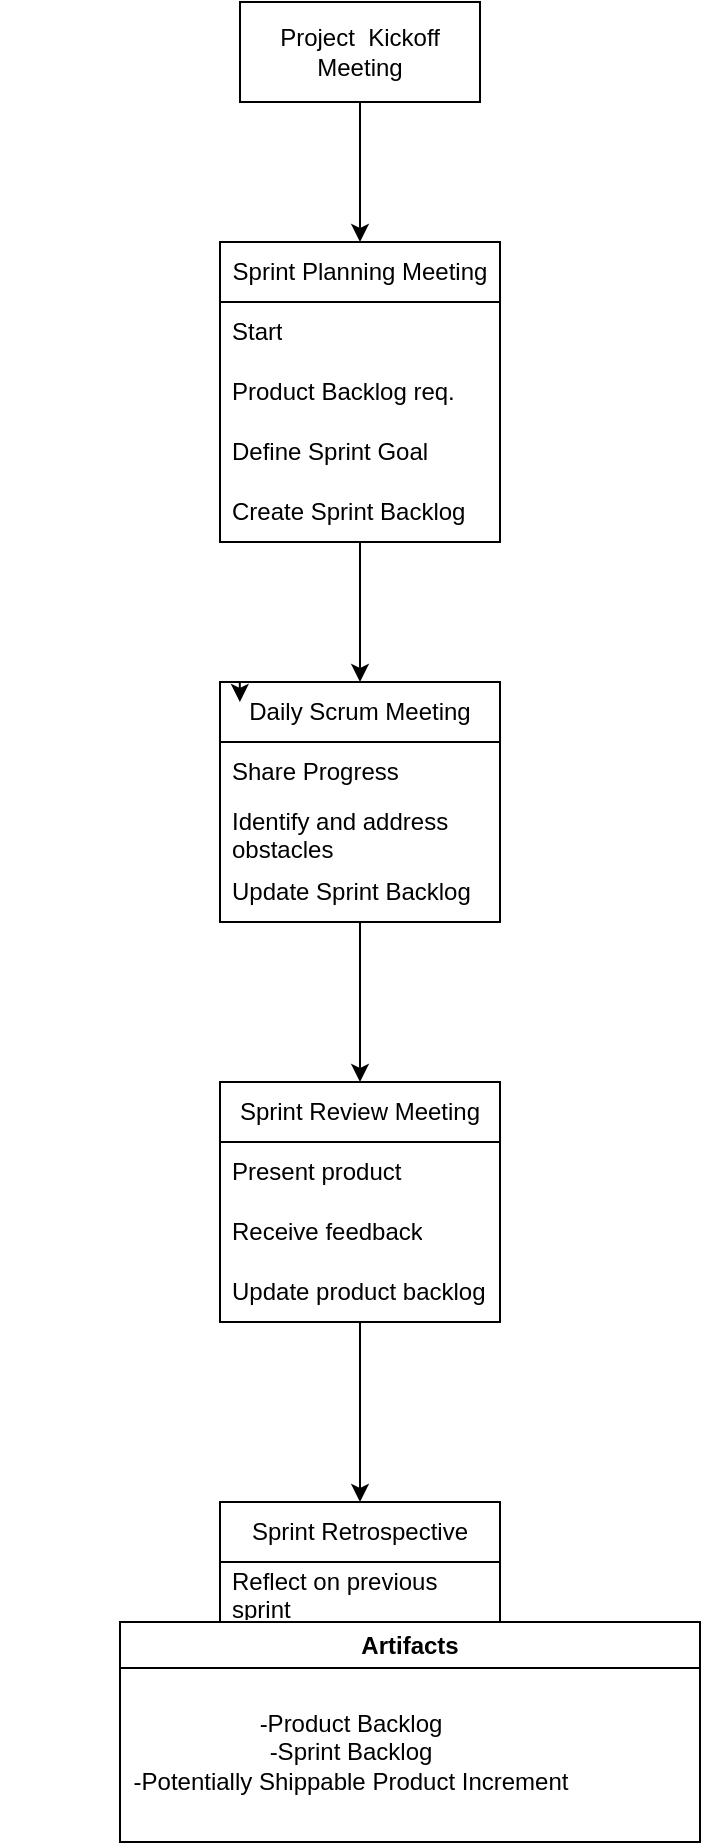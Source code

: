<mxfile version="22.1.7" type="github">
  <diagram name="Page-1" id="MhAsgq_ErUVMIStynTs7">
    <mxGraphModel dx="2538" dy="1558" grid="1" gridSize="10" guides="1" tooltips="1" connect="1" arrows="1" fold="1" page="1" pageScale="1" pageWidth="850" pageHeight="1100" math="0" shadow="0">
      <root>
        <mxCell id="0" />
        <mxCell id="1" parent="0" />
        <mxCell id="whKIB__n_q5SJGv_XpIv-2" style="edgeStyle=orthogonalEdgeStyle;rounded=0;orthogonalLoop=1;jettySize=auto;html=1;" parent="1" source="whKIB__n_q5SJGv_XpIv-1" edge="1">
          <mxGeometry relative="1" as="geometry">
            <mxPoint x="410" y="170" as="targetPoint" />
          </mxGeometry>
        </mxCell>
        <mxCell id="whKIB__n_q5SJGv_XpIv-1" value="Project &amp;nbsp;Kickoff Meeting" style="rounded=0;whiteSpace=wrap;html=1;" parent="1" vertex="1">
          <mxGeometry x="350" y="50" width="120" height="50" as="geometry" />
        </mxCell>
        <mxCell id="whKIB__n_q5SJGv_XpIv-9" style="edgeStyle=orthogonalEdgeStyle;rounded=0;orthogonalLoop=1;jettySize=auto;html=1;" parent="1" source="whKIB__n_q5SJGv_XpIv-4" edge="1">
          <mxGeometry relative="1" as="geometry">
            <mxPoint x="410" y="390" as="targetPoint" />
          </mxGeometry>
        </mxCell>
        <mxCell id="whKIB__n_q5SJGv_XpIv-4" value="Sprint Planning Meeting" style="swimlane;fontStyle=0;childLayout=stackLayout;horizontal=1;startSize=30;horizontalStack=0;resizeParent=1;resizeParentMax=0;resizeLast=0;collapsible=1;marginBottom=0;whiteSpace=wrap;html=1;" parent="1" vertex="1">
          <mxGeometry x="340" y="170" width="140" height="150" as="geometry" />
        </mxCell>
        <mxCell id="whKIB__n_q5SJGv_XpIv-5" value="Start" style="text;strokeColor=none;fillColor=none;align=left;verticalAlign=middle;spacingLeft=4;spacingRight=4;overflow=hidden;points=[[0,0.5],[1,0.5]];portConstraint=eastwest;rotatable=0;whiteSpace=wrap;html=1;" parent="whKIB__n_q5SJGv_XpIv-4" vertex="1">
          <mxGeometry y="30" width="140" height="30" as="geometry" />
        </mxCell>
        <mxCell id="whKIB__n_q5SJGv_XpIv-6" value="Product Backlog req." style="text;strokeColor=none;fillColor=none;align=left;verticalAlign=middle;spacingLeft=4;spacingRight=4;overflow=hidden;points=[[0,0.5],[1,0.5]];portConstraint=eastwest;rotatable=0;whiteSpace=wrap;html=1;" parent="whKIB__n_q5SJGv_XpIv-4" vertex="1">
          <mxGeometry y="60" width="140" height="30" as="geometry" />
        </mxCell>
        <mxCell id="whKIB__n_q5SJGv_XpIv-7" value="Define Sprint Goal" style="text;strokeColor=none;fillColor=none;align=left;verticalAlign=middle;spacingLeft=4;spacingRight=4;overflow=hidden;points=[[0,0.5],[1,0.5]];portConstraint=eastwest;rotatable=0;whiteSpace=wrap;html=1;" parent="whKIB__n_q5SJGv_XpIv-4" vertex="1">
          <mxGeometry y="90" width="140" height="30" as="geometry" />
        </mxCell>
        <mxCell id="whKIB__n_q5SJGv_XpIv-8" value="Create Sprint Backlog" style="text;strokeColor=none;fillColor=none;align=left;verticalAlign=middle;spacingLeft=4;spacingRight=4;overflow=hidden;points=[[0,0.5],[1,0.5]];portConstraint=eastwest;rotatable=0;whiteSpace=wrap;html=1;" parent="whKIB__n_q5SJGv_XpIv-4" vertex="1">
          <mxGeometry y="120" width="140" height="30" as="geometry" />
        </mxCell>
        <mxCell id="whKIB__n_q5SJGv_XpIv-15" style="edgeStyle=orthogonalEdgeStyle;rounded=0;orthogonalLoop=1;jettySize=auto;html=1;" parent="1" source="whKIB__n_q5SJGv_XpIv-10" target="whKIB__n_q5SJGv_XpIv-16" edge="1">
          <mxGeometry relative="1" as="geometry">
            <mxPoint x="410" y="580" as="targetPoint" />
          </mxGeometry>
        </mxCell>
        <mxCell id="whKIB__n_q5SJGv_XpIv-10" value="Daily Scrum Meeting" style="swimlane;fontStyle=0;childLayout=stackLayout;horizontal=1;startSize=30;horizontalStack=0;resizeParent=1;resizeParentMax=0;resizeLast=0;collapsible=1;marginBottom=0;whiteSpace=wrap;html=1;" parent="1" vertex="1">
          <mxGeometry x="340" y="390" width="140" height="120" as="geometry" />
        </mxCell>
        <mxCell id="whKIB__n_q5SJGv_XpIv-11" value="Share Progress" style="text;strokeColor=none;fillColor=none;align=left;verticalAlign=middle;spacingLeft=4;spacingRight=4;overflow=hidden;points=[[0,0.5],[1,0.5]];portConstraint=eastwest;rotatable=0;whiteSpace=wrap;html=1;" parent="whKIB__n_q5SJGv_XpIv-10" vertex="1">
          <mxGeometry y="30" width="140" height="30" as="geometry" />
        </mxCell>
        <mxCell id="whKIB__n_q5SJGv_XpIv-12" value="Identify and address obstacles" style="text;strokeColor=none;fillColor=none;align=left;verticalAlign=middle;spacingLeft=4;spacingRight=4;overflow=hidden;points=[[0,0.5],[1,0.5]];portConstraint=eastwest;rotatable=0;whiteSpace=wrap;html=1;" parent="whKIB__n_q5SJGv_XpIv-10" vertex="1">
          <mxGeometry y="60" width="140" height="30" as="geometry" />
        </mxCell>
        <mxCell id="whKIB__n_q5SJGv_XpIv-13" value="Update Sprint Backlog" style="text;strokeColor=none;fillColor=none;align=left;verticalAlign=middle;spacingLeft=4;spacingRight=4;overflow=hidden;points=[[0,0.5],[1,0.5]];portConstraint=eastwest;rotatable=0;whiteSpace=wrap;html=1;" parent="whKIB__n_q5SJGv_XpIv-10" vertex="1">
          <mxGeometry y="90" width="140" height="30" as="geometry" />
        </mxCell>
        <mxCell id="whKIB__n_q5SJGv_XpIv-14" style="edgeStyle=orthogonalEdgeStyle;rounded=0;orthogonalLoop=1;jettySize=auto;html=1;exitX=0;exitY=0;exitDx=0;exitDy=0;entryX=0.071;entryY=0.083;entryDx=0;entryDy=0;entryPerimeter=0;" parent="1" source="whKIB__n_q5SJGv_XpIv-10" target="whKIB__n_q5SJGv_XpIv-10" edge="1">
          <mxGeometry relative="1" as="geometry" />
        </mxCell>
        <mxCell id="whKIB__n_q5SJGv_XpIv-21" style="edgeStyle=orthogonalEdgeStyle;rounded=0;orthogonalLoop=1;jettySize=auto;html=1;" parent="1" source="whKIB__n_q5SJGv_XpIv-16" target="whKIB__n_q5SJGv_XpIv-22" edge="1">
          <mxGeometry relative="1" as="geometry">
            <mxPoint x="410" y="780" as="targetPoint" />
          </mxGeometry>
        </mxCell>
        <mxCell id="whKIB__n_q5SJGv_XpIv-16" value="Sprint Review Meeting" style="swimlane;fontStyle=0;childLayout=stackLayout;horizontal=1;startSize=30;horizontalStack=0;resizeParent=1;resizeParentMax=0;resizeLast=0;collapsible=1;marginBottom=0;whiteSpace=wrap;html=1;" parent="1" vertex="1">
          <mxGeometry x="340" y="590" width="140" height="120" as="geometry" />
        </mxCell>
        <mxCell id="whKIB__n_q5SJGv_XpIv-17" value="Present product" style="text;strokeColor=none;fillColor=none;align=left;verticalAlign=middle;spacingLeft=4;spacingRight=4;overflow=hidden;points=[[0,0.5],[1,0.5]];portConstraint=eastwest;rotatable=0;whiteSpace=wrap;html=1;" parent="whKIB__n_q5SJGv_XpIv-16" vertex="1">
          <mxGeometry y="30" width="140" height="30" as="geometry" />
        </mxCell>
        <mxCell id="whKIB__n_q5SJGv_XpIv-18" value="Receive feedback" style="text;strokeColor=none;fillColor=none;align=left;verticalAlign=middle;spacingLeft=4;spacingRight=4;overflow=hidden;points=[[0,0.5],[1,0.5]];portConstraint=eastwest;rotatable=0;whiteSpace=wrap;html=1;" parent="whKIB__n_q5SJGv_XpIv-16" vertex="1">
          <mxGeometry y="60" width="140" height="30" as="geometry" />
        </mxCell>
        <mxCell id="whKIB__n_q5SJGv_XpIv-19" value="Update product backlog" style="text;strokeColor=none;fillColor=none;align=left;verticalAlign=middle;spacingLeft=4;spacingRight=4;overflow=hidden;points=[[0,0.5],[1,0.5]];portConstraint=eastwest;rotatable=0;whiteSpace=wrap;html=1;" parent="whKIB__n_q5SJGv_XpIv-16" vertex="1">
          <mxGeometry y="90" width="140" height="30" as="geometry" />
        </mxCell>
        <mxCell id="whKIB__n_q5SJGv_XpIv-22" value="Sprint Retrospective" style="swimlane;fontStyle=0;childLayout=stackLayout;horizontal=1;startSize=30;horizontalStack=0;resizeParent=1;resizeParentMax=0;resizeLast=0;collapsible=1;marginBottom=0;whiteSpace=wrap;html=1;" parent="1" vertex="1">
          <mxGeometry x="340" y="800" width="140" height="60" as="geometry" />
        </mxCell>
        <mxCell id="whKIB__n_q5SJGv_XpIv-23" value="Reflect on previous sprint" style="text;strokeColor=none;fillColor=none;align=left;verticalAlign=middle;spacingLeft=4;spacingRight=4;overflow=hidden;points=[[0,0.5],[1,0.5]];portConstraint=eastwest;rotatable=0;whiteSpace=wrap;html=1;" parent="whKIB__n_q5SJGv_XpIv-22" vertex="1">
          <mxGeometry y="30" width="140" height="30" as="geometry" />
        </mxCell>
        <mxCell id="whKIB__n_q5SJGv_XpIv-27" value="Artifacts" style="swimlane;whiteSpace=wrap;html=1;" parent="1" vertex="1">
          <mxGeometry x="290" y="860" width="290" height="110" as="geometry" />
        </mxCell>
        <mxCell id="whKIB__n_q5SJGv_XpIv-28" value="-Product Backlog&lt;br&gt;-Sprint Backlog&lt;br&gt;-Potentially Shippable&amp;nbsp;Product Increment" style="text;html=1;align=center;verticalAlign=middle;resizable=0;points=[];autosize=1;strokeColor=none;fillColor=none;" parent="whKIB__n_q5SJGv_XpIv-27" vertex="1">
          <mxGeometry x="-60" y="30" width="350" height="70" as="geometry" />
        </mxCell>
      </root>
    </mxGraphModel>
  </diagram>
</mxfile>
